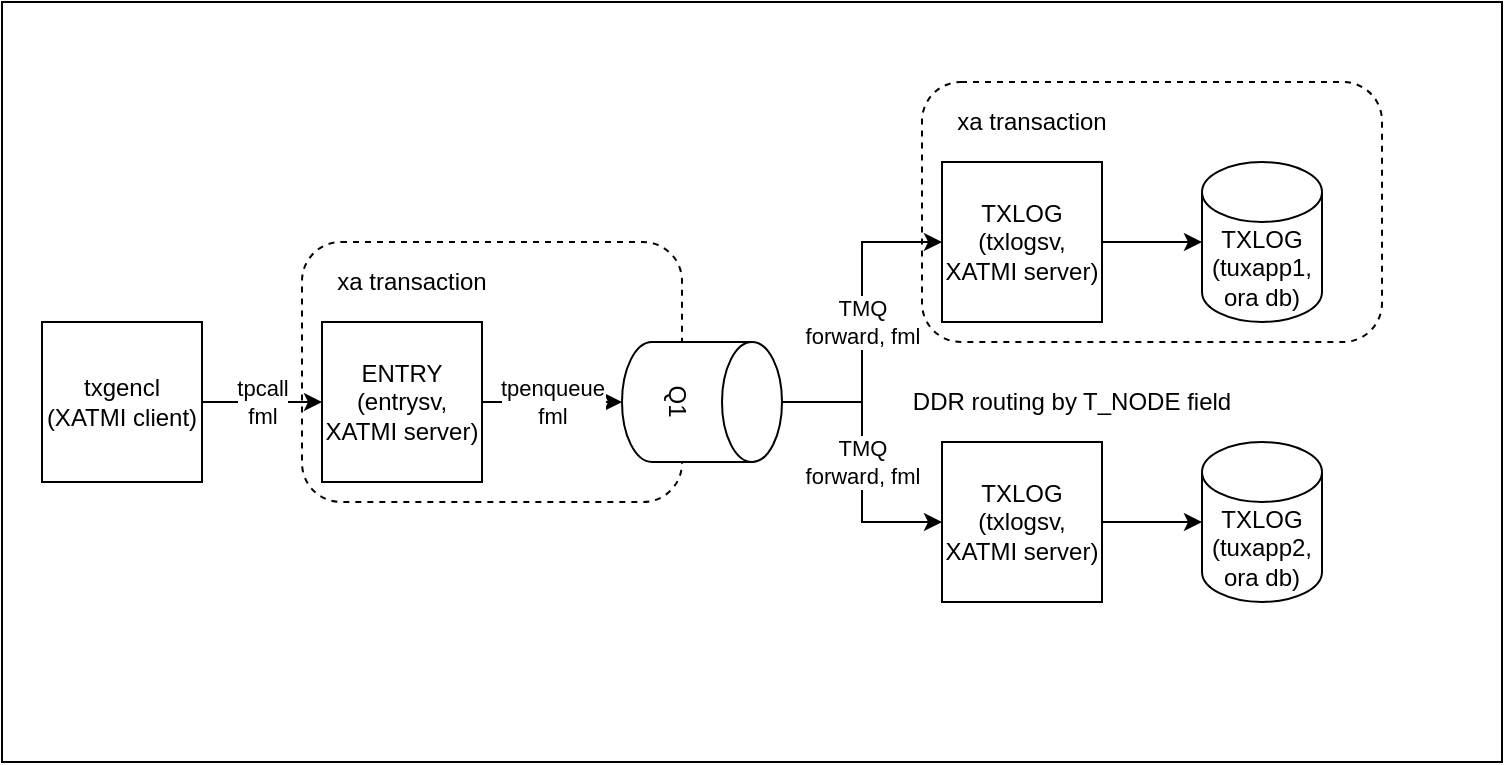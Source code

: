 <mxfile version="15.1.3" type="device"><diagram id="Rjsihqagq6-VJrsuE5NB" name="Page-1"><mxGraphModel dx="1102" dy="949" grid="1" gridSize="10" guides="1" tooltips="1" connect="1" arrows="1" fold="1" page="1" pageScale="1" pageWidth="850" pageHeight="1100" math="0" shadow="0"><root><mxCell id="0"/><mxCell id="1" parent="0"/><mxCell id="NKAnBe1T2TwtLaSYZZFO-21" value="" style="rounded=0;whiteSpace=wrap;html=1;" parent="1" vertex="1"><mxGeometry x="60" y="70" width="750" height="380" as="geometry"/></mxCell><mxCell id="nheeOidHuHtpijJX-HCT-3" value="" style="rounded=1;whiteSpace=wrap;html=1;dashed=1;" vertex="1" parent="1"><mxGeometry x="520" y="110" width="230" height="130" as="geometry"/></mxCell><mxCell id="nheeOidHuHtpijJX-HCT-1" value="" style="rounded=1;whiteSpace=wrap;html=1;dashed=1;" vertex="1" parent="1"><mxGeometry x="210" y="190" width="190" height="130" as="geometry"/></mxCell><mxCell id="NKAnBe1T2TwtLaSYZZFO-8" value="tpcall&lt;br&gt;fml" style="edgeStyle=orthogonalEdgeStyle;rounded=0;orthogonalLoop=1;jettySize=auto;html=1;entryX=0;entryY=0.5;entryDx=0;entryDy=0;" parent="1" source="NKAnBe1T2TwtLaSYZZFO-1" target="w1cl-FYexj3mJhWYD19Z-4" edge="1"><mxGeometry relative="1" as="geometry"><mxPoint x="260" y="330" as="targetPoint"/></mxGeometry></mxCell><mxCell id="NKAnBe1T2TwtLaSYZZFO-1" value="txgencl&lt;br&gt;(XATMI client)" style="whiteSpace=wrap;html=1;aspect=fixed;" parent="1" vertex="1"><mxGeometry x="80" y="230" width="80" height="80" as="geometry"/></mxCell><mxCell id="NKAnBe1T2TwtLaSYZZFO-15" value="TMQ&lt;br&gt;forward, fml" style="edgeStyle=orthogonalEdgeStyle;rounded=0;orthogonalLoop=1;jettySize=auto;html=1;exitX=0.5;exitY=0;exitDx=0;exitDy=0;exitPerimeter=0;" parent="1" source="NKAnBe1T2TwtLaSYZZFO-10" target="NKAnBe1T2TwtLaSYZZFO-13" edge="1"><mxGeometry relative="1" as="geometry"><mxPoint x="460" y="330" as="sourcePoint"/></mxGeometry></mxCell><mxCell id="NKAnBe1T2TwtLaSYZZFO-14" value="TMQ&lt;br&gt;forward, fml" style="edgeStyle=orthogonalEdgeStyle;rounded=0;orthogonalLoop=1;jettySize=auto;html=1;entryX=0;entryY=0.5;entryDx=0;entryDy=0;" parent="1" source="NKAnBe1T2TwtLaSYZZFO-10" target="NKAnBe1T2TwtLaSYZZFO-12" edge="1"><mxGeometry relative="1" as="geometry"/></mxCell><mxCell id="NKAnBe1T2TwtLaSYZZFO-10" value="Q1" style="shape=cylinder3;whiteSpace=wrap;html=1;boundedLbl=1;backgroundOutline=1;size=15;rotation=90;" parent="1" vertex="1"><mxGeometry x="380" y="230" width="60" height="80" as="geometry"/></mxCell><mxCell id="NKAnBe1T2TwtLaSYZZFO-19" style="edgeStyle=orthogonalEdgeStyle;rounded=0;orthogonalLoop=1;jettySize=auto;html=1;exitX=1;exitY=0.5;exitDx=0;exitDy=0;" parent="1" source="NKAnBe1T2TwtLaSYZZFO-12" target="NKAnBe1T2TwtLaSYZZFO-16" edge="1"><mxGeometry relative="1" as="geometry"/></mxCell><mxCell id="NKAnBe1T2TwtLaSYZZFO-12" value="TXLOG&lt;br&gt;(txlogsv,&lt;br&gt;XATMI server)" style="whiteSpace=wrap;html=1;aspect=fixed;" parent="1" vertex="1"><mxGeometry x="530" y="150" width="80" height="80" as="geometry"/></mxCell><mxCell id="NKAnBe1T2TwtLaSYZZFO-18" style="edgeStyle=orthogonalEdgeStyle;rounded=0;orthogonalLoop=1;jettySize=auto;html=1;exitX=1;exitY=0.5;exitDx=0;exitDy=0;entryX=0;entryY=0.5;entryDx=0;entryDy=0;entryPerimeter=0;" parent="1" source="NKAnBe1T2TwtLaSYZZFO-13" target="NKAnBe1T2TwtLaSYZZFO-17" edge="1"><mxGeometry relative="1" as="geometry"/></mxCell><mxCell id="NKAnBe1T2TwtLaSYZZFO-13" value="TXLOG&lt;br&gt;(txlogsv, XATMI server)" style="whiteSpace=wrap;html=1;aspect=fixed;" parent="1" vertex="1"><mxGeometry x="530" y="290" width="80" height="80" as="geometry"/></mxCell><mxCell id="NKAnBe1T2TwtLaSYZZFO-16" value="TXLOG&lt;br&gt;(tuxapp1, ora db)" style="shape=cylinder3;whiteSpace=wrap;html=1;boundedLbl=1;backgroundOutline=1;size=15;" parent="1" vertex="1"><mxGeometry x="660" y="150" width="60" height="80" as="geometry"/></mxCell><mxCell id="NKAnBe1T2TwtLaSYZZFO-17" value="TXLOG&lt;br&gt;(tuxapp2, ora db)" style="shape=cylinder3;whiteSpace=wrap;html=1;boundedLbl=1;backgroundOutline=1;size=15;" parent="1" vertex="1"><mxGeometry x="660" y="290" width="60" height="80" as="geometry"/></mxCell><mxCell id="w1cl-FYexj3mJhWYD19Z-1" value="DDR routing by T_NODE field" style="text;html=1;strokeColor=none;fillColor=none;align=center;verticalAlign=middle;whiteSpace=wrap;rounded=0;" parent="1" vertex="1"><mxGeometry x="500" y="255" width="190" height="30" as="geometry"/></mxCell><mxCell id="w1cl-FYexj3mJhWYD19Z-5" value="tpenqueue&lt;br&gt;fml" style="edgeStyle=orthogonalEdgeStyle;rounded=0;orthogonalLoop=1;jettySize=auto;html=1;entryX=0.5;entryY=1;entryDx=0;entryDy=0;entryPerimeter=0;" parent="1" source="w1cl-FYexj3mJhWYD19Z-4" target="NKAnBe1T2TwtLaSYZZFO-10" edge="1"><mxGeometry relative="1" as="geometry"/></mxCell><mxCell id="w1cl-FYexj3mJhWYD19Z-4" value="ENTRY&lt;br&gt;(entrysv, XATMI server)" style="whiteSpace=wrap;html=1;aspect=fixed;" parent="1" vertex="1"><mxGeometry x="220" y="230" width="80" height="80" as="geometry"/></mxCell><mxCell id="nheeOidHuHtpijJX-HCT-2" value="xa transaction" style="text;html=1;strokeColor=none;fillColor=none;align=center;verticalAlign=middle;whiteSpace=wrap;rounded=0;dashed=1;" vertex="1" parent="1"><mxGeometry x="220" y="200" width="90" height="20" as="geometry"/></mxCell><mxCell id="nheeOidHuHtpijJX-HCT-4" value="xa transaction" style="text;html=1;strokeColor=none;fillColor=none;align=center;verticalAlign=middle;whiteSpace=wrap;rounded=0;dashed=1;" vertex="1" parent="1"><mxGeometry x="530" y="120" width="90" height="20" as="geometry"/></mxCell></root></mxGraphModel></diagram></mxfile>